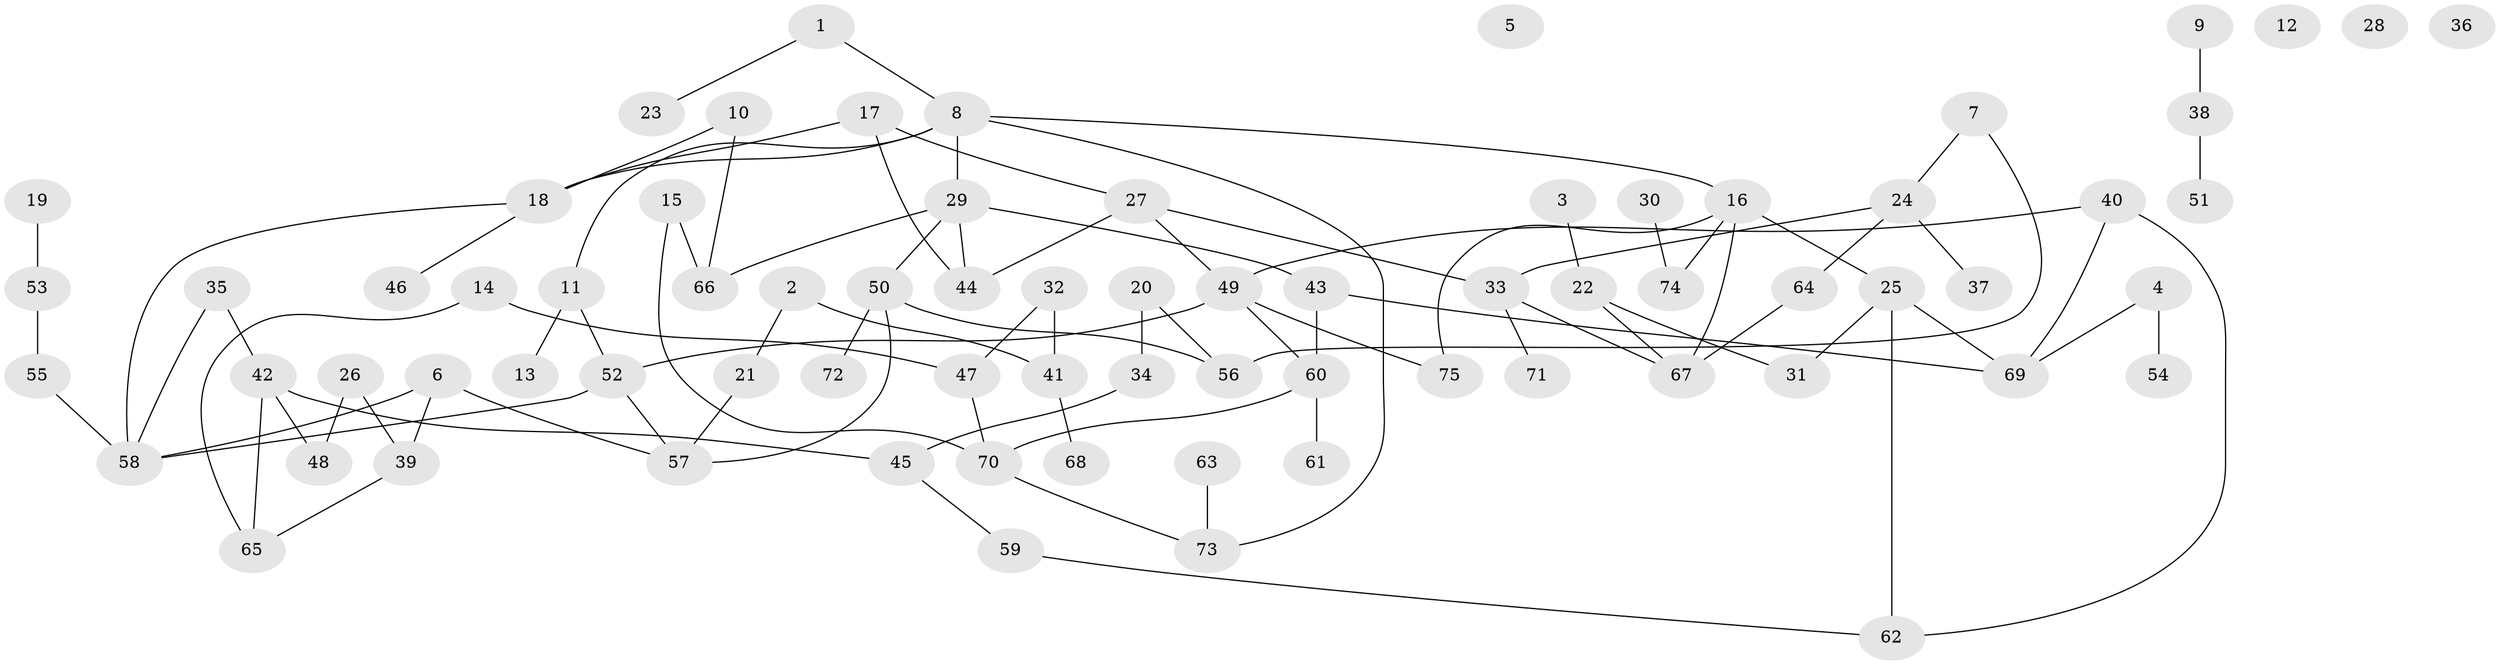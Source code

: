 // Generated by graph-tools (version 1.1) at 2025/38/03/09/25 04:38:55]
// undirected, 75 vertices, 93 edges
graph export_dot {
graph [start="1"]
  node [color=gray90,style=filled];
  1;
  2;
  3;
  4;
  5;
  6;
  7;
  8;
  9;
  10;
  11;
  12;
  13;
  14;
  15;
  16;
  17;
  18;
  19;
  20;
  21;
  22;
  23;
  24;
  25;
  26;
  27;
  28;
  29;
  30;
  31;
  32;
  33;
  34;
  35;
  36;
  37;
  38;
  39;
  40;
  41;
  42;
  43;
  44;
  45;
  46;
  47;
  48;
  49;
  50;
  51;
  52;
  53;
  54;
  55;
  56;
  57;
  58;
  59;
  60;
  61;
  62;
  63;
  64;
  65;
  66;
  67;
  68;
  69;
  70;
  71;
  72;
  73;
  74;
  75;
  1 -- 8;
  1 -- 23;
  2 -- 21;
  2 -- 41;
  3 -- 22;
  4 -- 54;
  4 -- 69;
  6 -- 39;
  6 -- 57;
  6 -- 58;
  7 -- 24;
  7 -- 56;
  8 -- 11;
  8 -- 16;
  8 -- 18;
  8 -- 29;
  8 -- 73;
  9 -- 38;
  10 -- 18;
  10 -- 66;
  11 -- 13;
  11 -- 52;
  14 -- 47;
  14 -- 65;
  15 -- 66;
  15 -- 70;
  16 -- 25;
  16 -- 67;
  16 -- 74;
  16 -- 75;
  17 -- 18;
  17 -- 27;
  17 -- 44;
  18 -- 46;
  18 -- 58;
  19 -- 53;
  20 -- 34;
  20 -- 56;
  21 -- 57;
  22 -- 31;
  22 -- 67;
  24 -- 33;
  24 -- 37;
  24 -- 64;
  25 -- 31;
  25 -- 62;
  25 -- 69;
  26 -- 39;
  26 -- 48;
  27 -- 33;
  27 -- 44;
  27 -- 49;
  29 -- 43;
  29 -- 44;
  29 -- 50;
  29 -- 66;
  30 -- 74;
  32 -- 41;
  32 -- 47;
  33 -- 67;
  33 -- 71;
  34 -- 45;
  35 -- 42;
  35 -- 58;
  38 -- 51;
  39 -- 65;
  40 -- 49;
  40 -- 62;
  40 -- 69;
  41 -- 68;
  42 -- 45;
  42 -- 48;
  42 -- 65;
  43 -- 60;
  43 -- 69;
  45 -- 59;
  47 -- 70;
  49 -- 52;
  49 -- 60;
  49 -- 75;
  50 -- 56;
  50 -- 57;
  50 -- 72;
  52 -- 57;
  52 -- 58;
  53 -- 55;
  55 -- 58;
  59 -- 62;
  60 -- 61;
  60 -- 70;
  63 -- 73;
  64 -- 67;
  70 -- 73;
}

